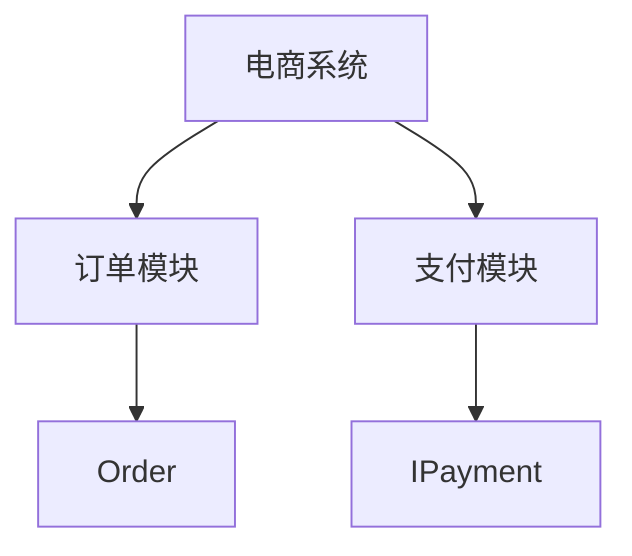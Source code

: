 graph TD
    P[电商系统] --> P1[订单模块]
    P --> P2[支付模块]
    P1 --> Class1[Order]
    P2 --> Interface1[IPayment]